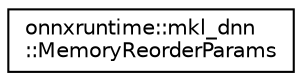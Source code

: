 digraph "Graphical Class Hierarchy"
{
  edge [fontname="Helvetica",fontsize="10",labelfontname="Helvetica",labelfontsize="10"];
  node [fontname="Helvetica",fontsize="10",shape=record];
  rankdir="LR";
  Node0 [label="onnxruntime::mkl_dnn\l::MemoryReorderParams",height=0.2,width=0.4,color="black", fillcolor="white", style="filled",URL="$structonnxruntime_1_1mkl__dnn_1_1MemoryReorderParams.html"];
}
